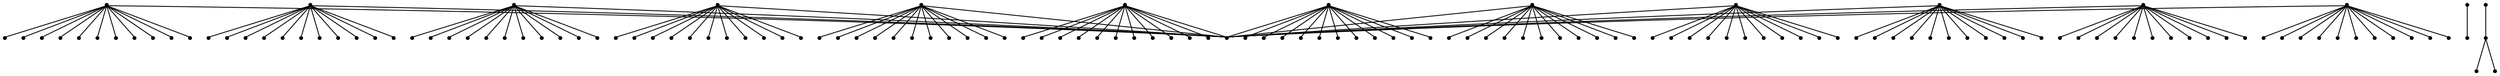 graph {
  node [shape=point,comment="{\"directed\":false,\"doi\":\"10.1007/978-3-030-92931-2_11\",\"figure\":\"3 (1)\"}"]

  v0 [pos="1387.7835461895706,304.84400726899025"]
  v1 [pos="1200.2620654594662,492.363316974782"]
  v2 [pos="1387.783546189571,429.86226415956753"]
  v3 [pos="1387.7835461895706,554.8806482254217"]
  v4 [pos="1387.783546189571,679.9033562506855"]
  v5 [pos="1434.6702116254492,351.7092413324301"]
  v6 [pos="1372.1602534917022,351.7092413324301"]
  v7 [pos="1340.9052744248288,289.200049299503"]
  v8 [pos="1340.9052744248288,257.94545328303946"]
  v9 [pos="1434.6702116254492,257.94545328303934"]
  v10 [pos="1403.4152325585758,351.70924133243"]
  v11 [pos="1434.6702116254492,289.200049299503"]
  v12 [pos="1403.4152325585758,257.94545328303946"]
  v13 [pos="1340.9052744248288,320.45464531596656"]
  v14 [pos="1434.6702116254492,320.45464531596656"]
  v15 [pos="1372.1602534917022,257.94545328303946"]
  v16 [pos="1403.4152325585758,382.96383734889355"]
  v17 [pos="1403.4152325585758,476.7276253982841"]
  v18 [pos="1372.1602534917022,382.96383734889355"]
  v19 [pos="1434.6702116254492,382.96383734889355"]
  v20 [pos="1434.6702116254492,445.47302938182054"]
  v21 [pos="1434.6702116254492,476.7276253982841"]
  v22 [pos="1340.9052744248288,476.7276253982841"]
  v23 [pos="1340.9052744248288,382.96383734889355"]
  v24 [pos="1434.6702116254492,414.2184333653571"]
  v25 [pos="1372.1602534917022,476.7276253982841"]
  v26 [pos="1340.9052744248288,414.218433365357"]
  v27 [pos="1372.1602534917022,601.7460094641382"]
  v28 [pos="1403.4152325585758,601.7460094641382"]
  v29 [pos="1340.9052744248288,507.98222141474764"]
  v30 [pos="1434.6702116254492,601.7460094641382"]
  v31 [pos="1434.6702116254492,570.4914134476746"]
  v32 [pos="1340.9052744248288,570.4914134476746"]
  v33 [pos="1434.6702116254492,507.98222141474764"]
  v34 [pos="1434.6702116254492,539.2368174312112"]
  v35 [pos="1372.1602534917022,507.98222141474764"]
  v36 [pos="1403.4152325585758,507.98222141474764"]
  v37 [pos="1340.9052744248288,601.7460094641381"]
  v38 [pos="1340.9052744248288,664.2552014970652"]
  v39 [pos="1434.6702116254492,726.7643935299923"]
  v40 [pos="1403.4152325585758,633.0006054806017"]
  v41 [pos="1372.1602534917022,633.0006054806017"]
  v42 [pos="1340.9052744248288,726.7643935299923"]
  v43 [pos="1372.1602534917022,726.7643935299923"]
  v44 [pos="1434.6702116254492,633.0006054806017"]
  v45 [pos="1340.9052744248288,695.5097975135287"]
  v46 [pos="1403.4152325585758,726.7643935299923"]
  v47 [pos="1434.6702116254492,664.2552014970652"]
  v48 [pos="1434.6702116254492,695.5097975135287"]
  v49 [pos="1262.763629922077,304.84400726899025"]
  v50 [pos="1309.6502953579552,289.200049299503"]
  v51 [pos="1278.3953162910816,351.70924133243"]
  v52 [pos="1215.8853581573348,289.200049299503"]
  v53 [pos="1215.8853581573348,320.45464531596656"]
  v54 [pos="1278.3953162910816,257.94545328303946"]
  v55 [pos="1215.8853581573348,351.70924133243"]
  v56 [pos="1215.8853581573348,257.94545328303946"]
  v57 [pos="1309.6502953579552,351.70924133243"]
  v58 [pos="1309.6502953579552,257.94545328303946"]
  v59 [pos="1247.1403372242082,257.94545328303946"]
  v60 [pos="1309.6502953579552,320.45464531596656"]
  v61 [pos="1262.763629922077,679.9033562506855"]
  v62 [pos="1215.8853581573348,726.7643935299923"]
  v63 [pos="1247.1403372242082,726.7643935299923"]
  v64 [pos="1278.3953162910818,726.7643935299923"]
  v65 [pos="1215.8853581573348,664.2552014970652"]
  v66 [pos="1309.6502953579552,633.0006054806017"]
  v67 [pos="1215.8853581573348,695.5097975135287"]
  v68 [pos="1215.8853581573348,633.0006054806017"]
  v69 [pos="1309.6502953579552,664.2552014970652"]
  v70 [pos="1278.3953162910816,633.0006054806017"]
  v71 [pos="1309.6502953579552,726.7643935299923"]
  v72 [pos="1309.6502953579552,695.5097975135287"]
  v73 [pos="1184.6303472962522,289.200049299503"]
  v74 [pos="1137.743713654583,304.84400726899025"]
  v75 [pos="1184.6303790904612,257.94545328303946"]
  v76 [pos="1184.6303790904612,320.45464531596656"]
  v77 [pos="1090.865441889841,289.200049299503"]
  v78 [pos="1090.865441889841,351.7092413324301"]
  v79 [pos="1090.865441889841,320.45464531596656"]
  v80 [pos="1122.1204209567143,257.94545328303946"]
  v81 [pos="1090.865441889841,257.94545328303946"]
  v82 [pos="1122.1204209567143,351.70924133243"]
  v83 [pos="1153.3754000235879,257.94545328303946"]
  v84 [pos="1184.6303790904612,289.200049299503"]
  v85 [pos="1184.6303790904612,351.7092413324301"]
  v86 [pos="1137.743713654583,679.9033562506855"]
  v87 [pos="1090.865441889841,664.2552014970652"]
  v88 [pos="1184.6303790904612,726.7643935299923"]
  v89 [pos="1184.6303790904612,664.2552014970652"]
  v90 [pos="1090.865441889841,633.0006054806017"]
  v91 [pos="1184.6303790904612,695.5097975135287"]
  v92 [pos="1090.865441889841,695.5097975135287"]
  v93 [pos="1153.3754000235876,726.7643935299923"]
  v94 [pos="1122.1204209567143,633.0006054806017"]
  v95 [pos="1090.865441889841,726.7643935299923"]
  v96 [pos="1184.6303790904612,633.0006054806017"]
  v97 [pos="1122.1204209567143,726.7643935299923"]
  v98 [pos="1122.1203891625055,257.94545328303946"]
  v99 [pos="1059.6104310287585,257.94545328303946"]
  v100 [pos="1059.6104310287585,320.45464531596645"]
  v101 [pos="1122.1203891625055,351.7092413324301"]
  v102 [pos="1012.7238291812979,429.86226415956753"]
  v103 [pos="965.8455574165557,445.47302938182054"]
  v104 [pos="997.1005364834292,476.7276253982841"]
  v105 [pos="1059.6104946171763,414.2184333653571"]
  v106 [pos="997.1005364834292,382.96383734889355"]
  v107 [pos="1028.3555155503027,382.96383734889355"]
  v108 [pos="965.8455574165557,476.7276253982841"]
  v109 [pos="965.8455574165557,382.96383734889355"]
  v110 [pos="1028.3555155503027,476.7276253982841"]
  v111 [pos="965.8455574165557,414.2184333653571"]
  v112 [pos="1059.610494617176,382.96383734889355"]
  v113 [pos="1059.6104946171763,476.7276253982841"]
  v114 [pos="1012.7238291812979,554.8806482254217"]
  v115 [pos="997.1005364834292,507.98222141474764"]
  v116 [pos="965.8455574165557,570.4914134476746"]
  v117 [pos="965.8455574165557,601.7460094641381"]
  v118 [pos="1059.610494617176,570.4914134476746"]
  v119 [pos="965.8455574165557,539.2368174312112"]
  v120 [pos="997.1005364834292,601.7460094641381"]
  v121 [pos="1059.6104946171763,601.7460094641382"]
  v122 [pos="1028.3555155503027,507.98222141474764"]
  v123 [pos="1028.3555155503027,601.7460094641382"]
  v124 [pos="1059.610494617176,507.98222141474764"]
  v125 [pos="965.8455574165557,507.98222141474764"]
  v126 [pos="1012.7238291812979,679.9033562506855"]
  v127 [pos="1059.610494617176,664.2552014970652"]
  v128 [pos="1028.3555155503027,633.0006054806017"]
  v129 [pos="965.8455574165557,695.5097975135287"]
  v130 [pos="997.1005364834292,633.0006054806017"]
  v131 [pos="965.8455574165557,664.2552014970652"]
  v132 [pos="997.1005364834292,726.7643935299923"]
  v133 [pos="965.8455574165557,726.7643935299923"]
  v134 [pos="965.8455574165557,633.0006054806017"]
  v135 [pos="1028.3555155503027,726.7643935299923"]
  v136 [pos="1059.6104946171763,695.5097975135287"]
  v137 [pos="1059.610494617176,726.7643935299923"]
  v138 [pos="1012.7238291812979,304.84400726899025"]
  v139 [pos="965.8455574165557,257.94545328303946"]
  v140 [pos="997.1005364834292,351.70924133243"]
  v141 [pos="1028.3555155503027,257.94545328303946"]
  v142 [pos="965.8455574165557,289.200049299503"]
  v143 [pos="965.8455574165557,351.70924133243"]
  v144 [pos="965.8455574165557,320.45464531596656"]
  v145 [pos="1059.610494617176,320.45464531596656"]
  v146 [pos="997.1005364834292,257.94545328303946"]
  v147 [pos="1059.610494617176,257.94545328303946"]
  v148 [pos="1028.3555155503027,351.7092413324301"]
  v149 [pos="1059.610494617176,289.200049299503"]
  v150 [pos="965.8454938281379,320.45464531596645"]

  v0 -- v1 [id="-1",pos="1387.7835461895706,304.84400726899025 1200.2620654594662,492.363316974782 1200.2620654594662,492.363316974782 1200.2620654594662,492.363316974782"]
  v2 -- v1 [id="-2",pos="1387.783546189571,429.86226415956753 1200.2620654594662,492.363316974782 1200.2620654594662,492.363316974782 1200.2620654594662,492.363316974782"]
  v3 -- v1 [id="-3",pos="1387.7835461895706,554.8806482254217 1200.2620654594662,492.363316974782 1200.2620654594662,492.363316974782 1200.2620654594662,492.363316974782"]
  v4 -- v1 [id="-4",pos="1387.783546189571,679.9033562506855 1200.2620654594662,492.363316974782 1200.2620654594662,492.363316974782 1200.2620654594662,492.363316974782"]
  v0 -- v5 [id="-5",pos="1387.7835461895706,304.84400726899025 1434.6702116254492,351.7092413324301 1434.6702116254492,351.7092413324301 1434.6702116254492,351.7092413324301"]
  v0 -- v6 [id="-6",pos="1387.7835461895706,304.84400726899025 1372.1602534917022,351.7092413324301 1372.1602534917022,351.7092413324301 1372.1602534917022,351.7092413324301"]
  v0 -- v7 [id="-7",pos="1387.7835461895706,304.84400726899025 1340.9052744248288,289.200049299503 1340.9052744248288,289.200049299503 1340.9052744248288,289.200049299503"]
  v0 -- v8 [id="-8",pos="1387.7835461895706,304.84400726899025 1340.9052744248288,257.94545328303946 1340.9052744248288,257.94545328303946 1340.9052744248288,257.94545328303946"]
  v0 -- v9 [id="-9",pos="1387.7835461895706,304.84400726899025 1434.6702116254492,257.94545328303934 1434.6702116254492,257.94545328303934 1434.6702116254492,257.94545328303934"]
  v0 -- v10 [id="-10",pos="1387.7835461895706,304.84400726899025 1403.4152325585758,351.70924133243 1403.4152325585758,351.70924133243 1403.4152325585758,351.70924133243"]
  v138 -- v146 [id="-12",pos="1012.7238291812979,304.84400726899025 997.1005364834292,257.94545328303946 997.1005364834292,257.94545328303946 997.1005364834292,257.94545328303946"]
  v138 -- v142 [id="-13",pos="1012.7238291812979,304.84400726899025 965.8455574165557,289.200049299503 965.8455574165557,289.200049299503 965.8455574165557,289.200049299503"]
  v138 -- v141 [id="-14",pos="1012.7238291812979,304.84400726899025 1028.3555155503027,257.94545328303946 1028.3555155503027,257.94545328303946 1028.3555155503027,257.94545328303946"]
  v138 -- v140 [id="-15",pos="1012.7238291812979,304.84400726899025 997.1005364834292,351.70924133243 997.1005364834292,351.70924133243 997.1005364834292,351.70924133243"]
  v138 -- v1 [id="-16",pos="1012.7238291812979,304.84400726899025 1200.2620654594662,492.363316974782 1200.2620654594662,492.363316974782 1200.2620654594662,492.363316974782"]
  v138 -- v139 [id="-17",pos="1012.7238291812979,304.84400726899025 965.8455574165557,257.94545328303946 965.8455574165557,257.94545328303946 965.8455574165557,257.94545328303946"]
  v126 -- v137 [id="-18",pos="1012.7238291812979,679.9033562506855 1059.610494617176,726.7643935299923 1059.610494617176,726.7643935299923 1059.610494617176,726.7643935299923"]
  v126 -- v136 [id="-19",pos="1012.7238291812979,679.9033562506855 1059.6104946171763,695.5097975135287 1059.6104946171763,695.5097975135287 1059.6104946171763,695.5097975135287"]
  v126 -- v135 [id="-20",pos="1012.7238291812979,679.9033562506855 1028.3555155503027,726.7643935299923 1028.3555155503027,726.7643935299923 1028.3555155503027,726.7643935299923"]
  v126 -- v134 [id="-21",pos="1012.7238291812979,679.9033562506855 965.8455574165557,633.0006054806017 965.8455574165557,633.0006054806017 965.8455574165557,633.0006054806017"]
  v126 -- v133 [id="-22",pos="1012.7238291812979,679.9033562506855 965.8455574165557,726.7643935299923 965.8455574165557,726.7643935299923 965.8455574165557,726.7643935299923"]
  v126 -- v132 [id="-23",pos="1012.7238291812979,679.9033562506855 997.1005364834292,726.7643935299923 997.1005364834292,726.7643935299923 997.1005364834292,726.7643935299923"]
  v126 -- v131 [id="-24",pos="1012.7238291812979,679.9033562506855 965.8455574165557,664.2552014970652 965.8455574165557,664.2552014970652 965.8455574165557,664.2552014970652"]
  v126 -- v130 [id="-25",pos="1012.7238291812979,679.9033562506855 997.1005364834292,633.0006054806017 997.1005364834292,633.0006054806017 997.1005364834292,633.0006054806017"]
  v126 -- v129 [id="-26",pos="1012.7238291812979,679.9033562506855 965.8455574165557,695.5097975135287 965.8455574165557,695.5097975135287 965.8455574165557,695.5097975135287"]
  v126 -- v128 [id="-27",pos="1012.7238291812979,679.9033562506855 1028.3555155503027,633.0006054806017 1028.3555155503027,633.0006054806017 1028.3555155503027,633.0006054806017"]
  v126 -- v127 [id="-28",pos="1012.7238291812979,679.9033562506855 1059.610494617176,664.2552014970652 1059.610494617176,664.2552014970652 1059.610494617176,664.2552014970652"]
  v114 -- v125 [id="-29",pos="1012.7238291812979,554.8806482254217 965.8455574165557,507.98222141474764 965.8455574165557,507.98222141474764 965.8455574165557,507.98222141474764"]
  v114 -- v124 [id="-30",pos="1012.7238291812979,554.8806482254217 1059.610494617176,507.98222141474764 1059.610494617176,507.98222141474764 1059.610494617176,507.98222141474764"]
  v114 -- v123 [id="-31",pos="1012.7238291812979,554.8806482254217 1028.3555155503027,601.7460094641382 1028.3555155503027,601.7460094641382 1028.3555155503027,601.7460094641382"]
  v114 -- v122 [id="-32",pos="1012.7238291812979,554.8806482254217 1028.3555155503027,507.98222141474764 1028.3555155503027,507.98222141474764 1028.3555155503027,507.98222141474764"]
  v114 -- v121 [id="-33",pos="1012.7238291812979,554.8806482254217 1059.6104946171763,601.7460094641382 1059.6104946171763,601.7460094641382 1059.6104946171763,601.7460094641382"]
  v114 -- v120 [id="-34",pos="1012.7238291812979,554.8806482254217 997.1005364834292,601.7460094641381 997.1005364834292,601.7460094641381 997.1005364834292,601.7460094641381"]
  v114 -- v119 [id="-35",pos="1012.7238291812979,554.8806482254217 965.8455574165557,539.2368174312112 965.8455574165557,539.2368174312112 965.8455574165557,539.2368174312112"]
  v114 -- v118 [id="-36",pos="1012.7238291812979,554.8806482254217 1059.610494617176,570.4914134476746 1059.610494617176,570.4914134476746 1059.610494617176,570.4914134476746"]
  v114 -- v117 [id="-37",pos="1012.7238291812979,554.8806482254217 965.8455574165557,601.7460094641381 965.8455574165557,601.7460094641381 965.8455574165557,601.7460094641381"]
  v114 -- v116 [id="-38",pos="1012.7238291812979,554.8806482254217 965.8455574165557,570.4914134476746 965.8455574165557,570.4914134476746 965.8455574165557,570.4914134476746"]
  v114 -- v115 [id="-39",pos="1012.7238291812979,554.8806482254217 997.1005364834292,507.98222141474764 997.1005364834292,507.98222141474764 997.1005364834292,507.98222141474764"]
  v102 -- v113 [id="-40",pos="1012.7238291812979,429.86226415956753 1059.6104946171763,476.7276253982841 1059.6104946171763,476.7276253982841 1059.6104946171763,476.7276253982841"]
  v102 -- v112 [id="-41",pos="1012.7238291812979,429.86226415956753 1059.610494617176,382.96383734889355 1059.610494617176,382.96383734889355 1059.610494617176,382.96383734889355"]
  v102 -- v111 [id="-42",pos="1012.7238291812979,429.86226415956753 965.8455574165557,414.2184333653571 965.8455574165557,414.2184333653571 965.8455574165557,414.2184333653571"]
  v102 -- v110 [id="-43",pos="1012.7238291812979,429.86226415956753 1028.3555155503027,476.7276253982841 1028.3555155503027,476.7276253982841 1028.3555155503027,476.7276253982841"]
  v102 -- v109 [id="-44",pos="1012.7238291812979,429.86226415956753 965.8455574165557,382.96383734889355 965.8455574165557,382.96383734889355 965.8455574165557,382.96383734889355"]
  v102 -- v108 [id="-45",pos="1012.7238291812979,429.86226415956753 965.8455574165557,476.7276253982841 965.8455574165557,476.7276253982841 965.8455574165557,476.7276253982841"]
  v102 -- v107 [id="-46",pos="1012.7238291812979,429.86226415956753 1028.3555155503027,382.96383734889355 1028.3555155503027,382.96383734889355 1028.3555155503027,382.96383734889355"]
  v102 -- v106 [id="-47",pos="1012.7238291812979,429.86226415956753 997.1005364834292,382.96383734889355 997.1005364834292,382.96383734889355 997.1005364834292,382.96383734889355"]
  v102 -- v105 [id="-48",pos="1012.7238291812979,429.86226415956753 1059.6104946171763,414.2184333653571 1059.6104946171763,414.2184333653571 1059.6104946171763,414.2184333653571"]
  v102 -- v104 [id="-49",pos="1012.7238291812979,429.86226415956753 997.1005364834292,476.7276253982841 997.1005364834292,476.7276253982841 997.1005364834292,476.7276253982841"]
  v102 -- v103 [id="-50",pos="1012.7238291812979,429.86226415956753 965.8455574165557,445.47302938182054 965.8455574165557,445.47302938182054 965.8455574165557,445.47302938182054"]
  v138 -- v147 [id="-51",pos="1012.7238291812979,304.84400726899025 1059.610494617176,257.94545328303946 1059.610494617176,257.94545328303946 1059.610494617176,257.94545328303946"]
  v126 -- v1 [id="-52",pos="1012.7238291812979,679.9033562506855 1200.2620654594662,492.363316974782 1200.2620654594662,492.363316974782 1200.2620654594662,492.363316974782"]
  v99 -- v150 [id="-53",pos="1059.6104310287585,257.94545328303946 950.218067883119,242.31815527480774 950.218067883119,242.31815527480774 950.218067883119,242.31815527480774 965.8454938281379,320.45464531596645 965.8454938281379,320.45464531596645 965.8454938281379,320.45464531596645"]
  v114 -- v1 [id="-54",pos="1012.7238291812979,554.8806482254217 1200.2620654594662,492.363316974782 1200.2620654594662,492.363316974782 1200.2620654594662,492.363316974782"]
  v0 -- v11 [id="-55",pos="1387.7835461895706,304.84400726899025 1434.6702116254492,289.200049299503 1434.6702116254492,289.200049299503 1434.6702116254492,289.200049299503"]
  v101 -- v73 [id="-58",pos="1122.1203891625055,351.7092413324301 1200.257836829689,367.33653934066183 1200.257836829689,367.33653934066183 1200.257836829689,367.33653934066183 1184.6303472962522,289.200049299503 1184.6303472962522,289.200049299503 1184.6303472962522,289.200049299503"]
  v100 -- v99 [id="-59",pos="1059.6104310287585,320.45464531596645 1059.6104310287585,257.94545328303946 1059.6104310287585,257.94545328303946 1059.6104310287585,257.94545328303946"]
  v86 -- v1 [id="-61",pos="1137.743713654583,679.9033562506855 1200.2620654594662,492.363316974782 1200.2620654594662,492.363316974782 1200.2620654594662,492.363316974782"]
  v86 -- v95 [id="-62",pos="1137.743713654583,679.9033562506855 1090.865441889841,726.7643935299923 1090.865441889841,726.7643935299923 1090.865441889841,726.7643935299923"]
  v86 -- v94 [id="-63",pos="1137.743713654583,679.9033562506855 1122.1204209567143,633.0006054806017 1122.1204209567143,633.0006054806017 1122.1204209567143,633.0006054806017"]
  v86 -- v93 [id="-64",pos="1137.743713654583,679.9033562506855 1153.3754000235876,726.7643935299923 1153.3754000235876,726.7643935299923 1153.3754000235876,726.7643935299923"]
  v86 -- v92 [id="-65",pos="1137.743713654583,679.9033562506855 1090.865441889841,695.5097975135287 1090.865441889841,695.5097975135287 1090.865441889841,695.5097975135287"]
  v86 -- v91 [id="-66",pos="1137.743713654583,679.9033562506855 1184.6303790904612,695.5097975135287 1184.6303790904612,695.5097975135287 1184.6303790904612,695.5097975135287"]
  v86 -- v90 [id="-67",pos="1137.743713654583,679.9033562506855 1090.865441889841,633.0006054806017 1090.865441889841,633.0006054806017 1090.865441889841,633.0006054806017"]
  v86 -- v89 [id="-68",pos="1137.743713654583,679.9033562506855 1184.6303790904612,664.2552014970652 1184.6303790904612,664.2552014970652 1184.6303790904612,664.2552014970652"]
  v86 -- v88 [id="-69",pos="1137.743713654583,679.9033562506855 1184.6303790904612,726.7643935299923 1184.6303790904612,726.7643935299923 1184.6303790904612,726.7643935299923"]
  v86 -- v87 [id="-70",pos="1137.743713654583,679.9033562506855 1090.865441889841,664.2552014970652 1090.865441889841,664.2552014970652 1090.865441889841,664.2552014970652"]
  v74 -- v85 [id="-71",pos="1137.743713654583,304.84400726899025 1184.6303790904612,351.7092413324301 1184.6303790904612,351.7092413324301 1184.6303790904612,351.7092413324301"]
  v74 -- v84 [id="-72",pos="1137.743713654583,304.84400726899025 1184.6303790904612,289.200049299503 1184.6303790904612,289.200049299503 1184.6303790904612,289.200049299503"]
  v74 -- v83 [id="-73",pos="1137.743713654583,304.84400726899025 1153.3754000235879,257.94545328303946 1153.3754000235879,257.94545328303946 1153.3754000235879,257.94545328303946"]
  v74 -- v82 [id="-74",pos="1137.743713654583,304.84400726899025 1122.1204209567143,351.70924133243 1122.1204209567143,351.70924133243 1122.1204209567143,351.70924133243"]
  v74 -- v81 [id="-75",pos="1137.743713654583,304.84400726899025 1090.865441889841,257.94545328303946 1090.865441889841,257.94545328303946 1090.865441889841,257.94545328303946"]
  v74 -- v80 [id="-76",pos="1137.743713654583,304.84400726899025 1122.1204209567143,257.94545328303946 1122.1204209567143,257.94545328303946 1122.1204209567143,257.94545328303946"]
  v74 -- v79 [id="-77",pos="1137.743713654583,304.84400726899025 1090.865441889841,320.45464531596656 1090.865441889841,320.45464531596656 1090.865441889841,320.45464531596656"]
  v74 -- v78 [id="-78",pos="1137.743713654583,304.84400726899025 1090.865441889841,351.7092413324301 1090.865441889841,351.7092413324301 1090.865441889841,351.7092413324301"]
  v74 -- v77 [id="-79",pos="1137.743713654583,304.84400726899025 1090.865441889841,289.200049299503 1090.865441889841,289.200049299503 1090.865441889841,289.200049299503"]
  v74 -- v76 [id="-80",pos="1137.743713654583,304.84400726899025 1184.6303790904612,320.45464531596656 1184.6303790904612,320.45464531596656 1184.6303790904612,320.45464531596656"]
  v74 -- v75 [id="-81",pos="1137.743713654583,304.84400726899025 1184.6303790904612,257.94545328303946 1184.6303790904612,257.94545328303946 1184.6303790904612,257.94545328303946"]
  v0 -- v12 [id="-84",pos="1387.7835461895706,304.84400726899025 1403.4152325585758,257.94545328303946 1403.4152325585758,257.94545328303946 1403.4152325585758,257.94545328303946"]
  v0 -- v13 [id="-85",pos="1387.7835461895706,304.84400726899025 1340.9052744248288,320.45464531596656 1340.9052744248288,320.45464531596656 1340.9052744248288,320.45464531596656"]
  v0 -- v14 [id="-86",pos="1387.7835461895706,304.84400726899025 1434.6702116254492,320.45464531596656 1434.6702116254492,320.45464531596656 1434.6702116254492,320.45464531596656"]
  v0 -- v15 [id="-87",pos="1387.7835461895706,304.84400726899025 1372.1602534917022,257.94545328303946 1372.1602534917022,257.94545328303946 1372.1602534917022,257.94545328303946"]
  v2 -- v16 [id="-88",pos="1387.783546189571,429.86226415956753 1403.4152325585758,382.96383734889355 1403.4152325585758,382.96383734889355 1403.4152325585758,382.96383734889355"]
  v2 -- v17 [id="-89",pos="1387.783546189571,429.86226415956753 1403.4152325585758,476.7276253982841 1403.4152325585758,476.7276253982841 1403.4152325585758,476.7276253982841"]
  v2 -- v18 [id="-90",pos="1387.783546189571,429.86226415956753 1372.1602534917022,382.96383734889355 1372.1602534917022,382.96383734889355 1372.1602534917022,382.96383734889355"]
  v2 -- v19 [id="-91",pos="1387.783546189571,429.86226415956753 1434.6702116254492,382.96383734889355 1434.6702116254492,382.96383734889355 1434.6702116254492,382.96383734889355"]
  v2 -- v20 [id="-92",pos="1387.783546189571,429.86226415956753 1434.6702116254492,445.47302938182054 1434.6702116254492,445.47302938182054 1434.6702116254492,445.47302938182054"]
  v2 -- v21 [id="-93",pos="1387.783546189571,429.86226415956753 1434.6702116254492,476.7276253982841 1434.6702116254492,476.7276253982841 1434.6702116254492,476.7276253982841"]
  v2 -- v22 [id="-94",pos="1387.783546189571,429.86226415956753 1340.9052744248288,476.7276253982841 1340.9052744248288,476.7276253982841 1340.9052744248288,476.7276253982841"]
  v2 -- v23 [id="-95",pos="1387.783546189571,429.86226415956753 1340.9052744248288,382.96383734889355 1340.9052744248288,382.96383734889355 1340.9052744248288,382.96383734889355"]
  v2 -- v24 [id="-96",pos="1387.783546189571,429.86226415956753 1434.6702116254492,414.2184333653571 1434.6702116254492,414.2184333653571 1434.6702116254492,414.2184333653571"]
  v2 -- v25 [id="-97",pos="1387.783546189571,429.86226415956753 1372.1602534917022,476.7276253982841 1372.1602534917022,476.7276253982841 1372.1602534917022,476.7276253982841"]
  v2 -- v26 [id="-98",pos="1387.783546189571,429.86226415956753 1340.9052744248288,414.218433365357 1340.9052744248288,414.218433365357 1340.9052744248288,414.218433365357"]
  v3 -- v27 [id="-99",pos="1387.7835461895706,554.8806482254217 1372.1602534917022,601.7460094641382 1372.1602534917022,601.7460094641382 1372.1602534917022,601.7460094641382"]
  v3 -- v28 [id="-100",pos="1387.7835461895706,554.8806482254217 1403.4152325585758,601.7460094641382 1403.4152325585758,601.7460094641382 1403.4152325585758,601.7460094641382"]
  v3 -- v29 [id="-101",pos="1387.7835461895706,554.8806482254217 1340.9052744248288,507.98222141474764 1340.9052744248288,507.98222141474764 1340.9052744248288,507.98222141474764"]
  v3 -- v30 [id="-102",pos="1387.7835461895706,554.8806482254217 1434.6702116254492,601.7460094641382 1434.6702116254492,601.7460094641382 1434.6702116254492,601.7460094641382"]
  v3 -- v31 [id="-103",pos="1387.7835461895706,554.8806482254217 1434.6702116254492,570.4914134476746 1434.6702116254492,570.4914134476746 1434.6702116254492,570.4914134476746"]
  v102 -- v1 [id="-104",pos="1012.7238291812979,429.86226415956753 1200.2620654594662,492.363316974782 1200.2620654594662,492.363316974782 1200.2620654594662,492.363316974782"]
  v3 -- v32 [id="-105",pos="1387.7835461895706,554.8806482254217 1340.9052744248288,570.4914134476746 1340.9052744248288,570.4914134476746 1340.9052744248288,570.4914134476746"]
  v99 -- v98 [id="-107",pos="1059.6104310287585,257.94545328303946 1122.1203891625055,257.94545328303946 1122.1203891625055,257.94545328303946 1122.1203891625055,257.94545328303946"]
  v3 -- v33 [id="-109",pos="1387.7835461895706,554.8806482254217 1434.6702116254492,507.98222141474764 1434.6702116254492,507.98222141474764 1434.6702116254492,507.98222141474764"]
  v3 -- v34 [id="-110",pos="1387.7835461895706,554.8806482254217 1434.6702116254492,539.2368174312112 1434.6702116254492,539.2368174312112 1434.6702116254492,539.2368174312112"]
  v3 -- v35 [id="-111",pos="1387.7835461895706,554.8806482254217 1372.1602534917022,507.98222141474764 1372.1602534917022,507.98222141474764 1372.1602534917022,507.98222141474764"]
  v3 -- v36 [id="-112",pos="1387.7835461895706,554.8806482254217 1403.4152325585758,507.98222141474764 1403.4152325585758,507.98222141474764 1403.4152325585758,507.98222141474764"]
  v3 -- v37 [id="-113",pos="1387.7835461895706,554.8806482254217 1340.9052744248288,601.7460094641381 1340.9052744248288,601.7460094641381 1340.9052744248288,601.7460094641381"]
  v4 -- v38 [id="-114",pos="1387.783546189571,679.9033562506855 1340.9052744248288,664.2552014970652 1340.9052744248288,664.2552014970652 1340.9052744248288,664.2552014970652"]
  v4 -- v39 [id="-115",pos="1387.783546189571,679.9033562506855 1434.6702116254492,726.7643935299923 1434.6702116254492,726.7643935299923 1434.6702116254492,726.7643935299923"]
  v4 -- v40 [id="-116",pos="1387.783546189571,679.9033562506855 1403.4152325585758,633.0006054806017 1403.4152325585758,633.0006054806017 1403.4152325585758,633.0006054806017"]
  v4 -- v41 [id="-117",pos="1387.783546189571,679.9033562506855 1372.1602534917022,633.0006054806017 1372.1602534917022,633.0006054806017 1372.1602534917022,633.0006054806017"]
  v4 -- v42 [id="-118",pos="1387.783546189571,679.9033562506855 1340.9052744248288,726.7643935299923 1340.9052744248288,726.7643935299923 1340.9052744248288,726.7643935299923"]
  v4 -- v43 [id="-119",pos="1387.783546189571,679.9033562506855 1372.1602534917022,726.7643935299923 1372.1602534917022,726.7643935299923 1372.1602534917022,726.7643935299923"]
  v4 -- v44 [id="-120",pos="1387.783546189571,679.9033562506855 1434.6702116254492,633.0006054806017 1434.6702116254492,633.0006054806017 1434.6702116254492,633.0006054806017"]
  v4 -- v45 [id="-121",pos="1387.783546189571,679.9033562506855 1340.9052744248288,695.5097975135287 1340.9052744248288,695.5097975135287 1340.9052744248288,695.5097975135287"]
  v4 -- v46 [id="-122",pos="1387.783546189571,679.9033562506855 1403.4152325585758,726.7643935299923 1403.4152325585758,726.7643935299923 1403.4152325585758,726.7643935299923"]
  v4 -- v47 [id="-123",pos="1387.783546189571,679.9033562506855 1434.6702116254492,664.2552014970652 1434.6702116254492,664.2552014970652 1434.6702116254492,664.2552014970652"]
  v4 -- v48 [id="-124",pos="1387.783546189571,679.9033562506855 1434.6702116254492,695.5097975135287 1434.6702116254492,695.5097975135287 1434.6702116254492,695.5097975135287"]
  v138 -- v145 [id="-125",pos="1012.7238291812979,304.84400726899025 1059.610494617176,320.45464531596656 1059.610494617176,320.45464531596656 1059.610494617176,320.45464531596656"]
  v138 -- v144 [id="-126",pos="1012.7238291812979,304.84400726899025 965.8455574165557,320.45464531596656 965.8455574165557,320.45464531596656 965.8455574165557,320.45464531596656"]
  v61 -- v1 [id="-127",pos="1262.763629922077,679.9033562506855 1200.2620654594662,492.363316974782 1200.2620654594662,492.363316974782 1200.2620654594662,492.363316974782"]
  v49 -- v1 [id="-128",pos="1262.763629922077,304.84400726899025 1200.2620654594662,492.363316974782 1200.2620654594662,492.363316974782 1200.2620654594662,492.363316974782"]
  v61 -- v72 [id="-129",pos="1262.763629922077,679.9033562506855 1309.6502953579552,695.5097975135287 1309.6502953579552,695.5097975135287 1309.6502953579552,695.5097975135287"]
  v61 -- v71 [id="-130",pos="1262.763629922077,679.9033562506855 1309.6502953579552,726.7643935299923 1309.6502953579552,726.7643935299923 1309.6502953579552,726.7643935299923"]
  v61 -- v70 [id="-131",pos="1262.763629922077,679.9033562506855 1278.3953162910816,633.0006054806017 1278.3953162910816,633.0006054806017 1278.3953162910816,633.0006054806017"]
  v61 -- v69 [id="-132",pos="1262.763629922077,679.9033562506855 1309.6502953579552,664.2552014970652 1309.6502953579552,664.2552014970652 1309.6502953579552,664.2552014970652"]
  v61 -- v68 [id="-133",pos="1262.763629922077,679.9033562506855 1215.8853581573348,633.0006054806017 1215.8853581573348,633.0006054806017 1215.8853581573348,633.0006054806017"]
  v61 -- v67 [id="-134",pos="1262.763629922077,679.9033562506855 1215.8853581573348,695.5097975135287 1215.8853581573348,695.5097975135287 1215.8853581573348,695.5097975135287"]
  v61 -- v66 [id="-135",pos="1262.763629922077,679.9033562506855 1309.6502953579552,633.0006054806017 1309.6502953579552,633.0006054806017 1309.6502953579552,633.0006054806017"]
  v61 -- v65 [id="-136",pos="1262.763629922077,679.9033562506855 1215.8853581573348,664.2552014970652 1215.8853581573348,664.2552014970652 1215.8853581573348,664.2552014970652"]
  v61 -- v64 [id="-137",pos="1262.763629922077,679.9033562506855 1278.3953162910818,726.7643935299923 1278.3953162910818,726.7643935299923 1278.3953162910818,726.7643935299923"]
  v61 -- v63 [id="-138",pos="1262.763629922077,679.9033562506855 1247.1403372242082,726.7643935299923 1247.1403372242082,726.7643935299923 1247.1403372242082,726.7643935299923"]
  v61 -- v62 [id="-139",pos="1262.763629922077,679.9033562506855 1215.8853581573348,726.7643935299923 1215.8853581573348,726.7643935299923 1215.8853581573348,726.7643935299923"]
  v49 -- v60 [id="-140",pos="1262.763629922077,304.84400726899025 1309.6502953579552,320.45464531596656 1309.6502953579552,320.45464531596656 1309.6502953579552,320.45464531596656"]
  v49 -- v59 [id="-141",pos="1262.763629922077,304.84400726899025 1247.1403372242082,257.94545328303946 1247.1403372242082,257.94545328303946 1247.1403372242082,257.94545328303946"]
  v49 -- v58 [id="-142",pos="1262.763629922077,304.84400726899025 1309.6502953579552,257.94545328303946 1309.6502953579552,257.94545328303946 1309.6502953579552,257.94545328303946"]
  v49 -- v57 [id="-143",pos="1262.763629922077,304.84400726899025 1309.6502953579552,351.70924133243 1309.6502953579552,351.70924133243 1309.6502953579552,351.70924133243"]
  v49 -- v56 [id="-144",pos="1262.763629922077,304.84400726899025 1215.8853581573348,257.94545328303946 1215.8853581573348,257.94545328303946 1215.8853581573348,257.94545328303946"]
  v49 -- v55 [id="-145",pos="1262.763629922077,304.84400726899025 1215.8853581573348,351.70924133243 1215.8853581573348,351.70924133243 1215.8853581573348,351.70924133243"]
  v49 -- v54 [id="-146",pos="1262.763629922077,304.84400726899025 1278.3953162910816,257.94545328303946 1278.3953162910816,257.94545328303946 1278.3953162910816,257.94545328303946"]
  v49 -- v53 [id="-147",pos="1262.763629922077,304.84400726899025 1215.8853581573348,320.45464531596656 1215.8853581573348,320.45464531596656 1215.8853581573348,320.45464531596656"]
  v49 -- v52 [id="-148",pos="1262.763629922077,304.84400726899025 1215.8853581573348,289.200049299503 1215.8853581573348,289.200049299503 1215.8853581573348,289.200049299503"]
  v49 -- v51 [id="-149",pos="1262.763629922077,304.84400726899025 1278.3953162910816,351.70924133243 1278.3953162910816,351.70924133243 1278.3953162910816,351.70924133243"]
  v49 -- v50 [id="-150",pos="1262.763629922077,304.84400726899025 1309.6502953579552,289.200049299503 1309.6502953579552,289.200049299503 1309.6502953579552,289.200049299503"]
  v86 -- v97 [id="-151",pos="1137.743713654583,679.9033562506855 1122.1204209567143,726.7643935299923 1122.1204209567143,726.7643935299923 1122.1204209567143,726.7643935299923"]
  v138 -- v143 [id="-152",pos="1012.7238291812979,304.84400726899025 965.8455574165557,351.70924133243 965.8455574165557,351.70924133243 965.8455574165557,351.70924133243"]
  v86 -- v96 [id="-153",pos="1137.743713654583,679.9033562506855 1184.6303790904612,633.0006054806017 1184.6303790904612,633.0006054806017 1184.6303790904612,633.0006054806017"]
  v138 -- v148 [id="-154",pos="1012.7238291812979,304.84400726899025 1028.3555155503027,351.7092413324301 1028.3555155503027,351.7092413324301 1028.3555155503027,351.7092413324301"]
  v138 -- v149 [id="-156",pos="1012.7238291812979,304.84400726899025 1059.610494617176,289.200049299503 1059.610494617176,289.200049299503 1059.610494617176,289.200049299503"]
  v74 -- v1 [id="-157",pos="1137.743713654583,304.84400726899025 1200.2620654594662,492.363316974782 1200.2620654594662,492.363316974782 1200.2620654594662,492.363316974782"]
}